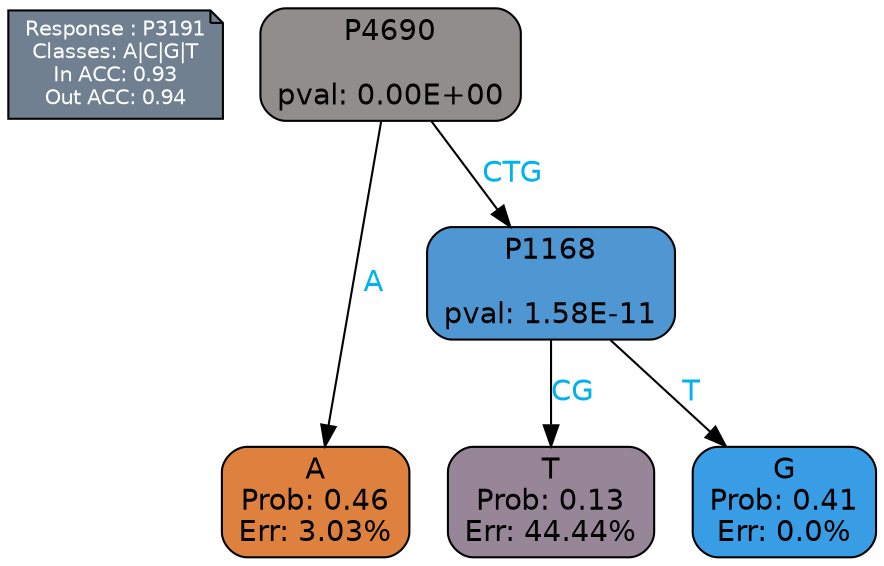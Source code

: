 digraph Tree {
node [shape=box, style="filled, rounded", color="black", fontname=helvetica] ;
graph [ranksep=equally, splines=polylines, bgcolor=transparent, dpi=600] ;
edge [fontname=helvetica] ;
LEGEND [label="Response : P3191
Classes: A|C|G|T
In ACC: 0.93
Out ACC: 0.94
",shape=note,align=left,style=filled,fillcolor="slategray",fontcolor="white",fontsize=10];1 [label="P4690

pval: 0.00E+00", fillcolor="#928d8d"] ;
2 [label="A
Prob: 0.46
Err: 3.03%", fillcolor="#df813e"] ;
3 [label="P1168

pval: 1.58E-11", fillcolor="#4f97d2"] ;
4 [label="T
Prob: 0.13
Err: 44.44%", fillcolor="#978598"] ;
5 [label="G
Prob: 0.41
Err: 0.0%", fillcolor="#399de5"] ;
1 -> 2 [label="A",fontcolor=deepskyblue2] ;
1 -> 3 [label="CTG",fontcolor=deepskyblue2] ;
3 -> 4 [label="CG",fontcolor=deepskyblue2] ;
3 -> 5 [label="T",fontcolor=deepskyblue2] ;
{rank = same; 2;4;5;}{rank = same; LEGEND;1;}}
